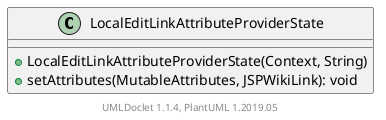 @startuml

    class LocalEditLinkAttributeProviderState [[LocalEditLinkAttributeProviderState.html]] {
        +LocalEditLinkAttributeProviderState(Context, String)
        +setAttributes(MutableAttributes, JSPWikiLink): void
    }


    center footer UMLDoclet 1.1.4, PlantUML 1.2019.05
@enduml
